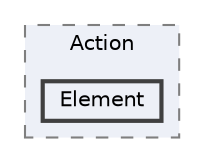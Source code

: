 digraph "002_UI/Script/View/Action/Element"
{
 // LATEX_PDF_SIZE
  bgcolor="transparent";
  edge [fontname=Helvetica,fontsize=10,labelfontname=Helvetica,labelfontsize=10];
  node [fontname=Helvetica,fontsize=10,shape=box,height=0.2,width=0.4];
  compound=true
  subgraph clusterdir_ad2cf0ffbd1ea124dec87c1745d0531c {
    graph [ bgcolor="#edf0f7", pencolor="grey50", label="Action", fontname=Helvetica,fontsize=10 style="filled,dashed", URL="dir_ad2cf0ffbd1ea124dec87c1745d0531c.html",tooltip=""]
  dir_e480da6d4ee28efbb1b05245e852e564 [label="Element", fillcolor="#edf0f7", color="grey25", style="filled,bold", URL="dir_e480da6d4ee28efbb1b05245e852e564.html",tooltip=""];
  }
}
